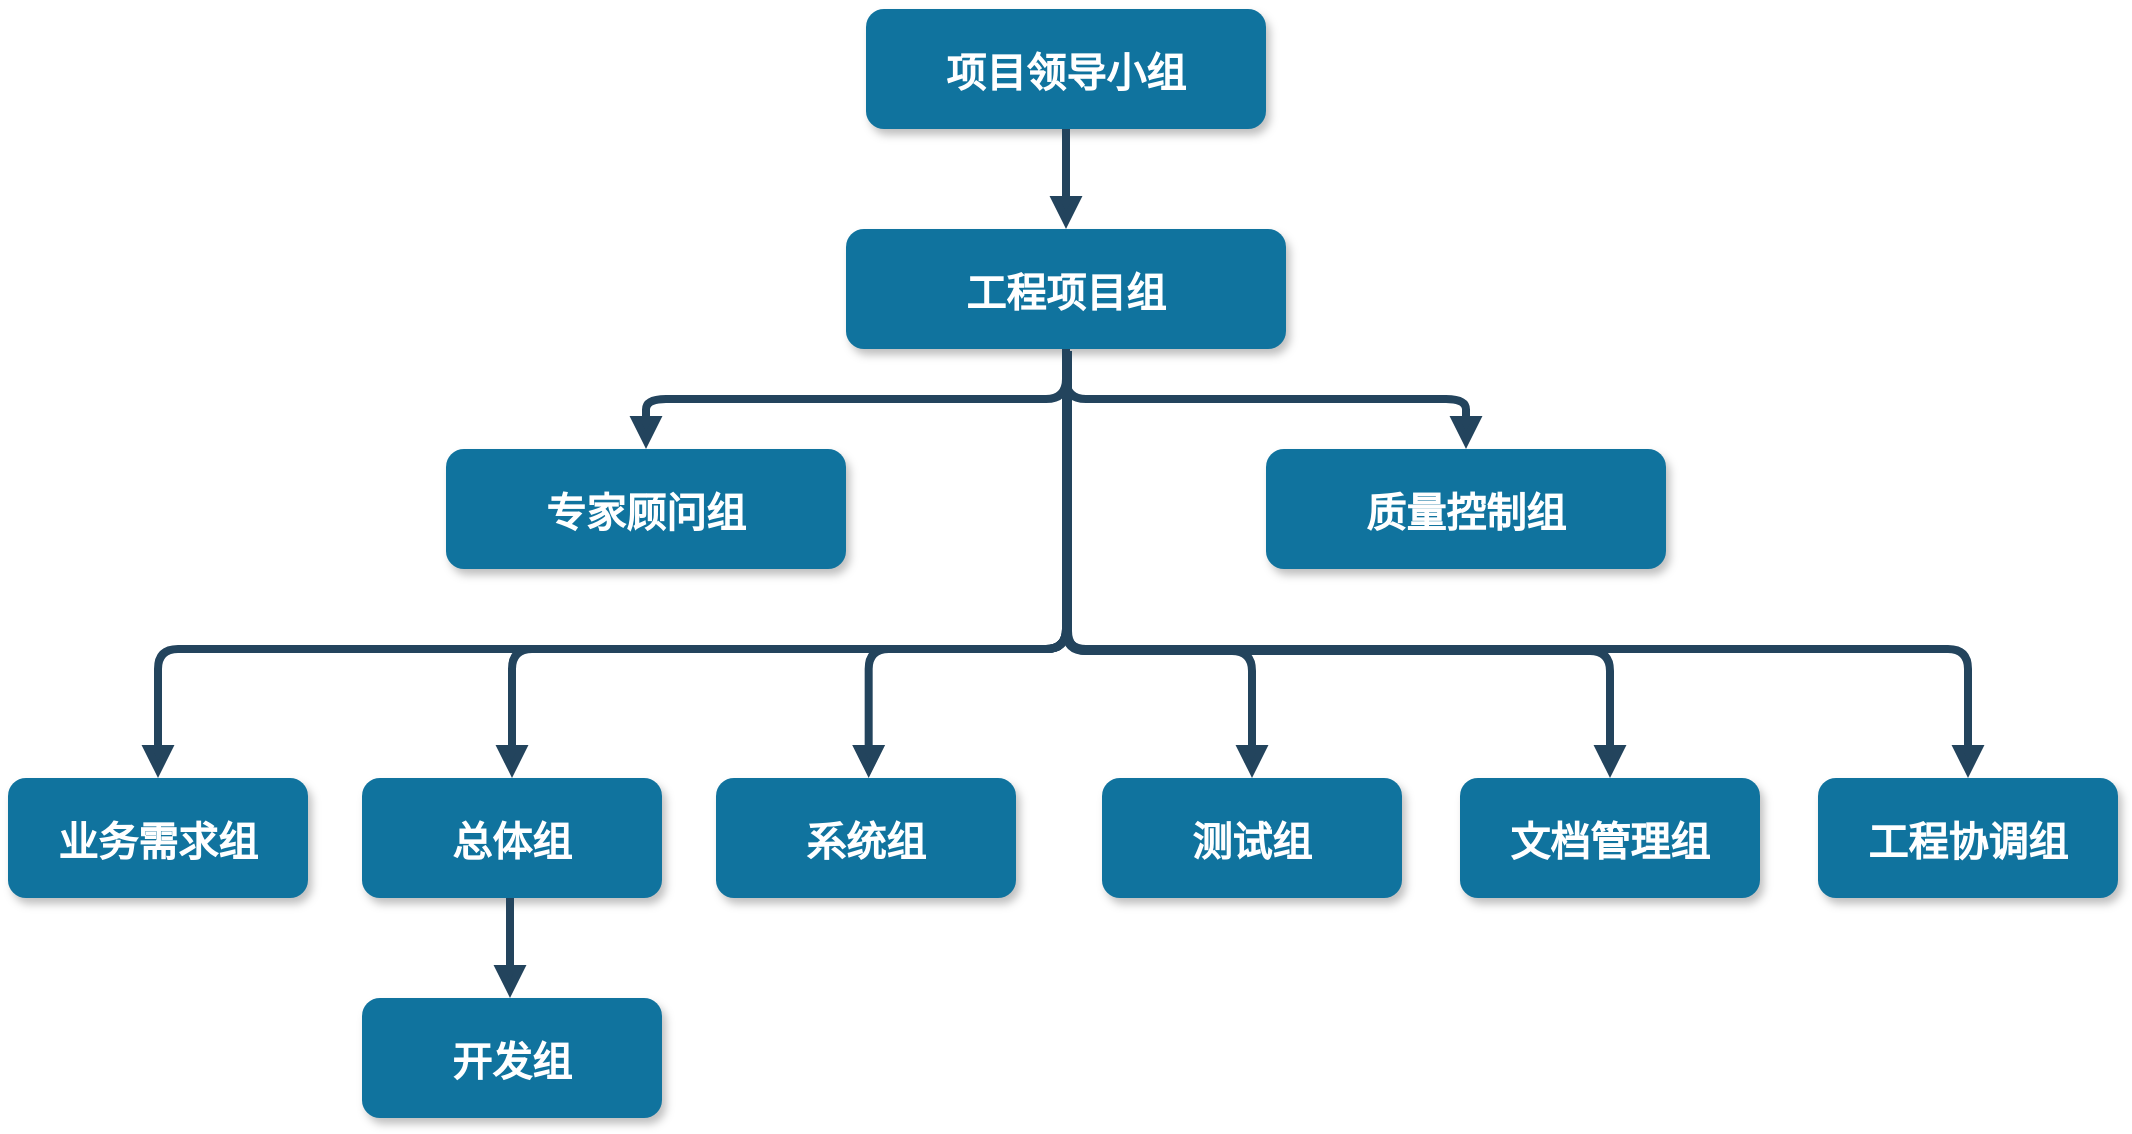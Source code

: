 <mxfile version="10.9.8" type="github"><diagram name="Page-1" id="97916047-d0de-89f5-080d-49f4d83e522f"><mxGraphModel dx="1577" dy="975" grid="1" gridSize="10" guides="1" tooltips="1" connect="1" arrows="1" fold="1" page="1" pageScale="1.5" pageWidth="1169" pageHeight="827" background="#ffffff" math="0" shadow="0"><root><mxCell id="0"/><mxCell id="1" parent="0"/><mxCell id="2" value="项目领导小组" style="rounded=1;fillColor=#10739E;strokeColor=none;shadow=1;gradientColor=none;fontStyle=1;fontColor=#FFFFFF;fontSize=20;" parent="1" vertex="1"><mxGeometry x="672" y="235.5" width="200" height="60" as="geometry"/></mxCell><mxCell id="3" value="工程项目组" style="rounded=1;fillColor=#10739E;strokeColor=none;shadow=1;gradientColor=none;fontStyle=1;fontColor=#FFFFFF;fontSize=20;" parent="1" vertex="1"><mxGeometry x="662" y="345.5" width="220" height="60" as="geometry"/></mxCell><mxCell id="4" value="专家顾问组" style="rounded=1;fillColor=#10739E;strokeColor=none;shadow=1;gradientColor=none;fontStyle=1;fontColor=#FFFFFF;fontSize=20;" parent="1" vertex="1"><mxGeometry x="462" y="455.5" width="200" height="60" as="geometry"/></mxCell><mxCell id="6" value="质量控制组" style="rounded=1;fillColor=#10739E;strokeColor=none;shadow=1;gradientColor=none;fontStyle=1;fontColor=#FFFFFF;fontSize=20;" parent="1" vertex="1"><mxGeometry x="872" y="455.5" width="200" height="60" as="geometry"/></mxCell><mxCell id="8" value="业务需求组" style="rounded=1;fillColor=#10739E;strokeColor=none;shadow=1;gradientColor=none;fontStyle=1;fontColor=#FFFFFF;fontSize=20;" parent="1" vertex="1"><mxGeometry x="243" y="620" width="150" height="60" as="geometry"/></mxCell><mxCell id="9" value="开发组" style="rounded=1;fillColor=#10739E;strokeColor=none;shadow=1;gradientColor=none;fontStyle=1;fontColor=#FFFFFF;fontSize=20;" parent="1" vertex="1"><mxGeometry x="420" y="730" width="150" height="60" as="geometry"/></mxCell><mxCell id="13" value="总体组" style="rounded=1;fillColor=#10739E;strokeColor=none;shadow=1;gradientColor=none;fontStyle=1;fontColor=#FFFFFF;fontSize=20;" parent="1" vertex="1"><mxGeometry x="420" y="620" width="150" height="60" as="geometry"/></mxCell><mxCell id="18" value="系统组" style="rounded=1;fillColor=#10739E;strokeColor=none;shadow=1;gradientColor=none;fontStyle=1;fontColor=#FFFFFF;fontSize=20;" parent="1" vertex="1"><mxGeometry x="597" y="620" width="150" height="60" as="geometry"/></mxCell><mxCell id="19" value="测试组" style="rounded=1;fillColor=#10739E;strokeColor=none;shadow=1;gradientColor=none;fontStyle=1;fontColor=#FFFFFF;fontSize=20;" parent="1" vertex="1"><mxGeometry x="790" y="620" width="150" height="60" as="geometry"/></mxCell><mxCell id="23" value="工程协调组" style="rounded=1;fillColor=#10739E;strokeColor=none;shadow=1;gradientColor=none;fontStyle=1;fontColor=#FFFFFF;fontSize=20;" parent="1" vertex="1"><mxGeometry x="1148" y="620" width="150" height="60" as="geometry"/></mxCell><mxCell id="29" value="" style="edgeStyle=elbowEdgeStyle;elbow=vertical;strokeWidth=4;endArrow=block;endFill=1;fontStyle=1;strokeColor=#23445D;fontSize=20;" parent="1" source="2" target="3" edge="1"><mxGeometry x="22" y="165.5" width="100" height="100" as="geometry"><mxPoint x="22" y="265.5" as="sourcePoint"/><mxPoint x="122" y="165.5" as="targetPoint"/></mxGeometry></mxCell><mxCell id="31" value="" style="edgeStyle=elbowEdgeStyle;elbow=vertical;strokeWidth=4;endArrow=block;endFill=1;fontStyle=1;strokeColor=#23445D;fontSize=20;" parent="1" source="3" target="4" edge="1"><mxGeometry x="22" y="165.5" width="100" height="100" as="geometry"><mxPoint x="22" y="265.5" as="sourcePoint"/><mxPoint x="122" y="165.5" as="targetPoint"/></mxGeometry></mxCell><mxCell id="32" value="" style="edgeStyle=elbowEdgeStyle;elbow=vertical;strokeWidth=4;endArrow=block;endFill=1;fontStyle=1;strokeColor=#23445D;fontSize=20;" parent="1" source="3" target="6" edge="1"><mxGeometry x="22" y="165.5" width="100" height="100" as="geometry"><mxPoint x="22" y="265.5" as="sourcePoint"/><mxPoint x="122" y="165.5" as="targetPoint"/></mxGeometry></mxCell><mxCell id="34" value="" style="edgeStyle=elbowEdgeStyle;elbow=vertical;strokeWidth=4;endArrow=block;endFill=1;fontStyle=1;strokeColor=#23445D;fontSize=20;" parent="1" source="3" target="8" edge="1"><mxGeometry x="22" y="165.5" width="100" height="100" as="geometry"><mxPoint x="22" y="265.5" as="sourcePoint"/><mxPoint x="122" y="165.5" as="targetPoint"/><Array as="points"><mxPoint x="552" y="555.5"/></Array></mxGeometry></mxCell><mxCell id="37" value="" style="edgeStyle=elbowEdgeStyle;elbow=vertical;strokeWidth=4;endArrow=block;endFill=1;fontStyle=1;strokeColor=#23445D;fontSize=20;" parent="1" source="3" target="23" edge="1"><mxGeometry x="22" y="165.5" width="100" height="100" as="geometry"><mxPoint x="22" y="265.5" as="sourcePoint"/><mxPoint x="122" y="165.5" as="targetPoint"/><Array as="points"><mxPoint x="972" y="555.5"/></Array></mxGeometry></mxCell><mxCell id="54" value="" style="edgeStyle=elbowEdgeStyle;elbow=vertical;strokeWidth=4;endArrow=block;endFill=1;fontStyle=1;strokeColor=#23445D;fontSize=20;" parent="1" source="3" target="13" edge="1"><mxGeometry x="22" y="165.5" width="100" height="100" as="geometry"><mxPoint x="22" y="265.5" as="sourcePoint"/><mxPoint x="122" y="165.5" as="targetPoint"/><Array as="points"><mxPoint x="652" y="555.5"/></Array></mxGeometry></mxCell><mxCell id="-MafpNZtwXF75EKP74Pj-57" value="文档管理组" style="rounded=1;fillColor=#10739E;strokeColor=none;shadow=1;gradientColor=none;fontStyle=1;fontColor=#FFFFFF;fontSize=20;" parent="1" vertex="1"><mxGeometry x="969" y="620" width="150" height="60" as="geometry"/></mxCell><mxCell id="-MafpNZtwXF75EKP74Pj-63" value="" style="edgeStyle=elbowEdgeStyle;elbow=vertical;strokeWidth=4;endArrow=block;endFill=1;fontStyle=1;strokeColor=#23445D;fontSize=20;entryX=0.5;entryY=0;entryDx=0;entryDy=0;" parent="1" edge="1"><mxGeometry x="41" y="165.5" width="100" height="100" as="geometry"><mxPoint x="772" y="406" as="sourcePoint"/><mxPoint x="673.333" y="620" as="targetPoint"/><Array as="points"><mxPoint x="671" y="555.5"/></Array></mxGeometry></mxCell><mxCell id="-MafpNZtwXF75EKP74Pj-67" value="" style="edgeStyle=elbowEdgeStyle;elbow=vertical;strokeWidth=4;endArrow=block;endFill=1;fontStyle=1;strokeColor=#23445D;fontSize=20;entryX=0.5;entryY=0;entryDx=0;entryDy=0;" parent="1" target="19" edge="1"><mxGeometry x="23" y="166.5" width="100" height="100" as="geometry"><mxPoint x="773" y="406.5" as="sourcePoint"/><mxPoint x="1224" y="621" as="targetPoint"/><Array as="points"><mxPoint x="973" y="556.5"/></Array></mxGeometry></mxCell><mxCell id="-MafpNZtwXF75EKP74Pj-68" value="" style="edgeStyle=elbowEdgeStyle;elbow=vertical;strokeWidth=4;endArrow=block;endFill=1;fontStyle=1;strokeColor=#23445D;fontSize=20;entryX=0.5;entryY=0;entryDx=0;entryDy=0;" parent="1" target="-MafpNZtwXF75EKP74Pj-57" edge="1"><mxGeometry x="22" y="166.5" width="100" height="100" as="geometry"><mxPoint x="772" y="406.5" as="sourcePoint"/><mxPoint x="863.667" y="620" as="targetPoint"/><Array as="points"><mxPoint x="972" y="556.5"/></Array></mxGeometry></mxCell><mxCell id="-MafpNZtwXF75EKP74Pj-70" value="" style="edgeStyle=elbowEdgeStyle;elbow=vertical;strokeWidth=4;endArrow=block;endFill=1;fontStyle=1;strokeColor=#23445D;fontSize=20;" parent="1" edge="1"><mxGeometry x="-256" y="550" width="100" height="100" as="geometry"><mxPoint x="494" y="680" as="sourcePoint"/><mxPoint x="494" y="730" as="targetPoint"/></mxGeometry></mxCell></root></mxGraphModel></diagram></mxfile>